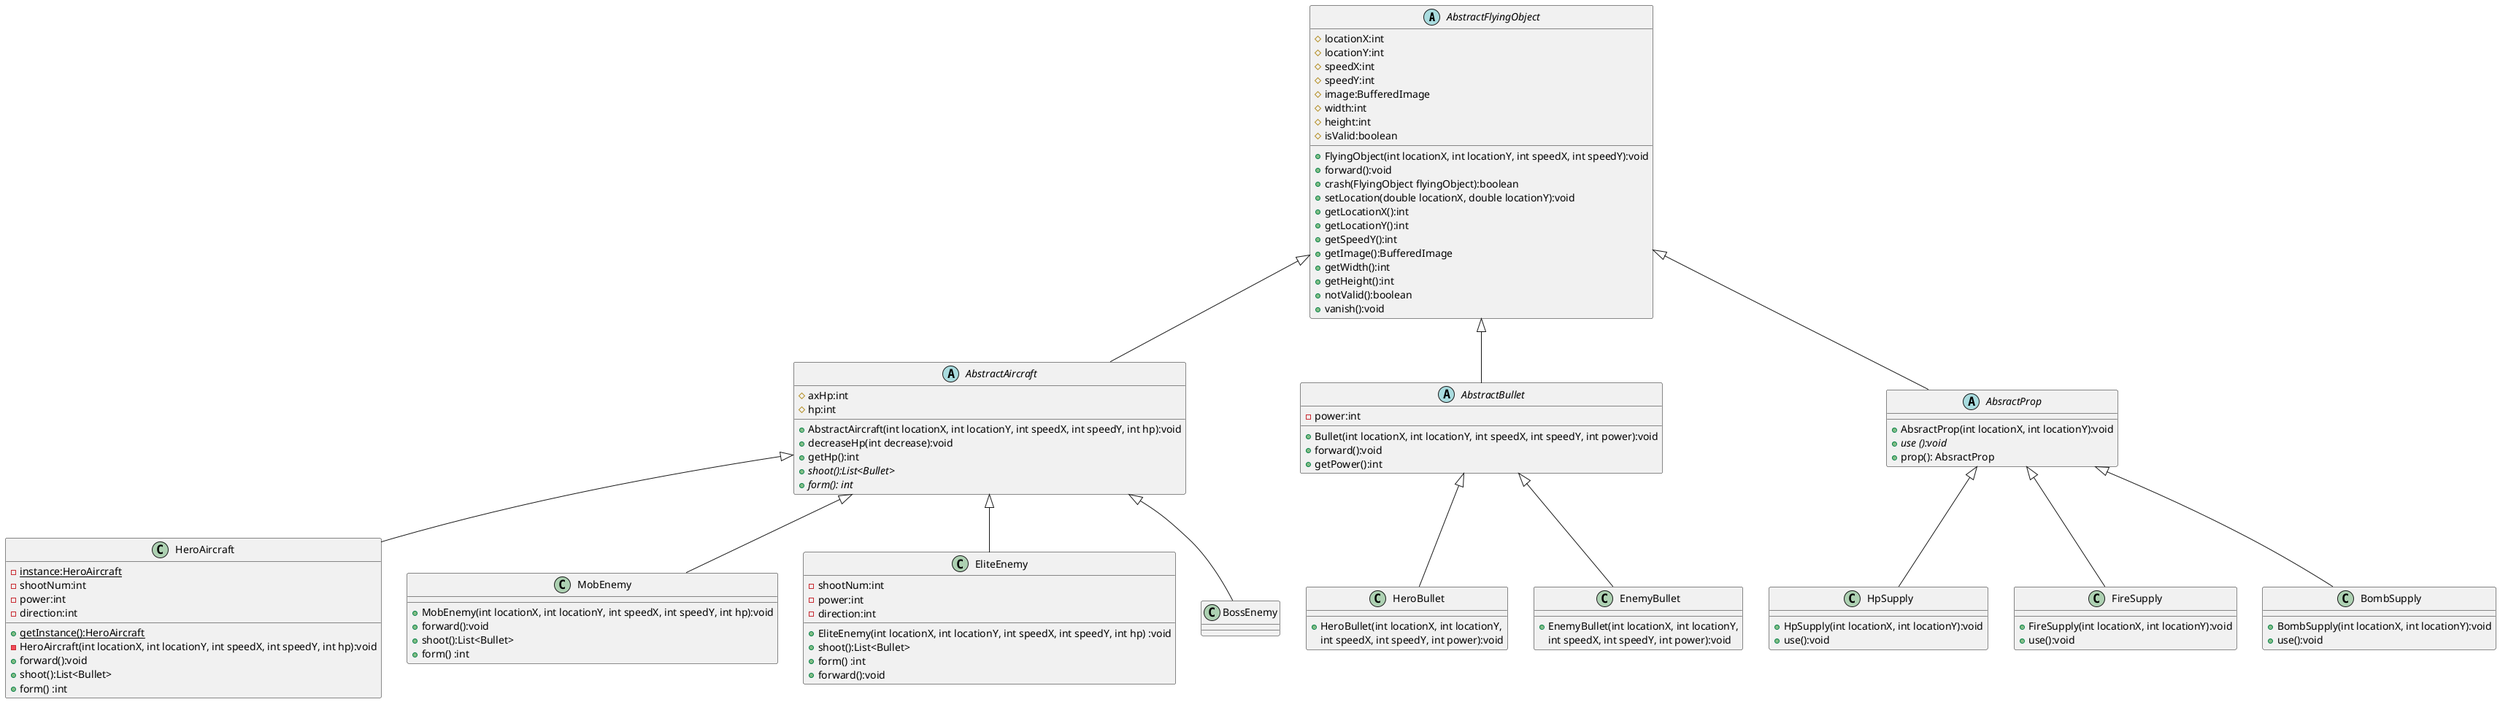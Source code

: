 @startuml
'https://plantuml.com/class-diagram

abstract class AbstractFlyingObject
{
    # locationX:int
    # locationY:int
    # speedX:int
    # speedY:int
    # image:BufferedImage
    # width:int
    # height:int
    # isValid:boolean

    + FlyingObject(int locationX, int locationY, int speedX, int speedY):void
    + forward():void
    + crash(FlyingObject flyingObject):boolean
    + setLocation(double locationX, double locationY):void
    + getLocationX():int
    + getLocationY():int
    + getSpeedY():int
    + getImage():BufferedImage
    + getWidth():int
    + getHeight():int
    + notValid():boolean
    + vanish():void
}
abstract class AbstractAircraft
{
	# axHp:int
    # hp:int
    + AbstractAircraft(int locationX, int locationY, int speedX, int speedY, int hp):void
    + decreaseHp(int decrease):void
    + getHp():int
    + {abstract} shoot():List<Bullet>
    + {abstract} form(): int
 }

abstract class AbstractBullet
{
    - power:int
    + Bullet(int locationX, int locationY, int speedX, int speedY, int power):void
    + forward():void
	+ getPower():int
}

AbstractFlyingObject <|-- AbstractAircraft
AbstractFlyingObject <|-- AbstractBullet
AbstractFlyingObject <|-- AbsractProp

AbstractAircraft <|-- HeroAircraft
AbstractAircraft <|-- MobEnemy
AbstractAircraft <|-- EliteEnemy
AbstractAircraft <|-- BossEnemy

AbstractBullet <|-- HeroBullet
AbstractBullet <|-- EnemyBullet

AbsractProp <|-- HpSupply
AbsractProp <|-- FireSupply
AbsractProp <|-- BombSupply

class HeroAircraft {

    -{static}instance:HeroAircraft
    +{static}getInstance():HeroAircraft
    - shootNum:int
    - power:int
    - direction:int
    - HeroAircraft(int locationX, int locationY, int speedX, int speedY, int hp):void
    + forward():void
    + shoot():List<Bullet>
    + form() :int
}

class MobEnemy {
    + MobEnemy(int locationX, int locationY, int speedX, int speedY, int hp):void
    + forward():void
    + shoot():List<Bullet>
    + form() :int
}

class EliteEnemy {
    - shootNum:int
    - power:int
    - direction:int
    + EliteEnemy(int locationX, int locationY, int speedX, int speedY, int hp) :void
    + shoot():List<Bullet>
    + form() :int
    + forward():void
}

class BossEnemy

class HeroBullet {
    + HeroBullet(int locationX, int locationY,
     int speedX, int speedY, int power):void
}

class EnemyBullet {
    + EnemyBullet(int locationX, int locationY,
     int speedX, int speedY, int power):void
}

abstract class AbsractProp {
    +AbsractProp(int locationX, int locationY):void
    +{abstract} use ():void
    + prop(): AbsractProp

}

class HpSupply{
    +HpSupply(int locationX, int locationY):void
    +use():void
}

class FireSupply{
    +FireSupply(int locationX, int locationY):void
    +use():void
}

class BombSupply{
    +BombSupply(int locationX, int locationY):void
    +use():void
}
@enduml